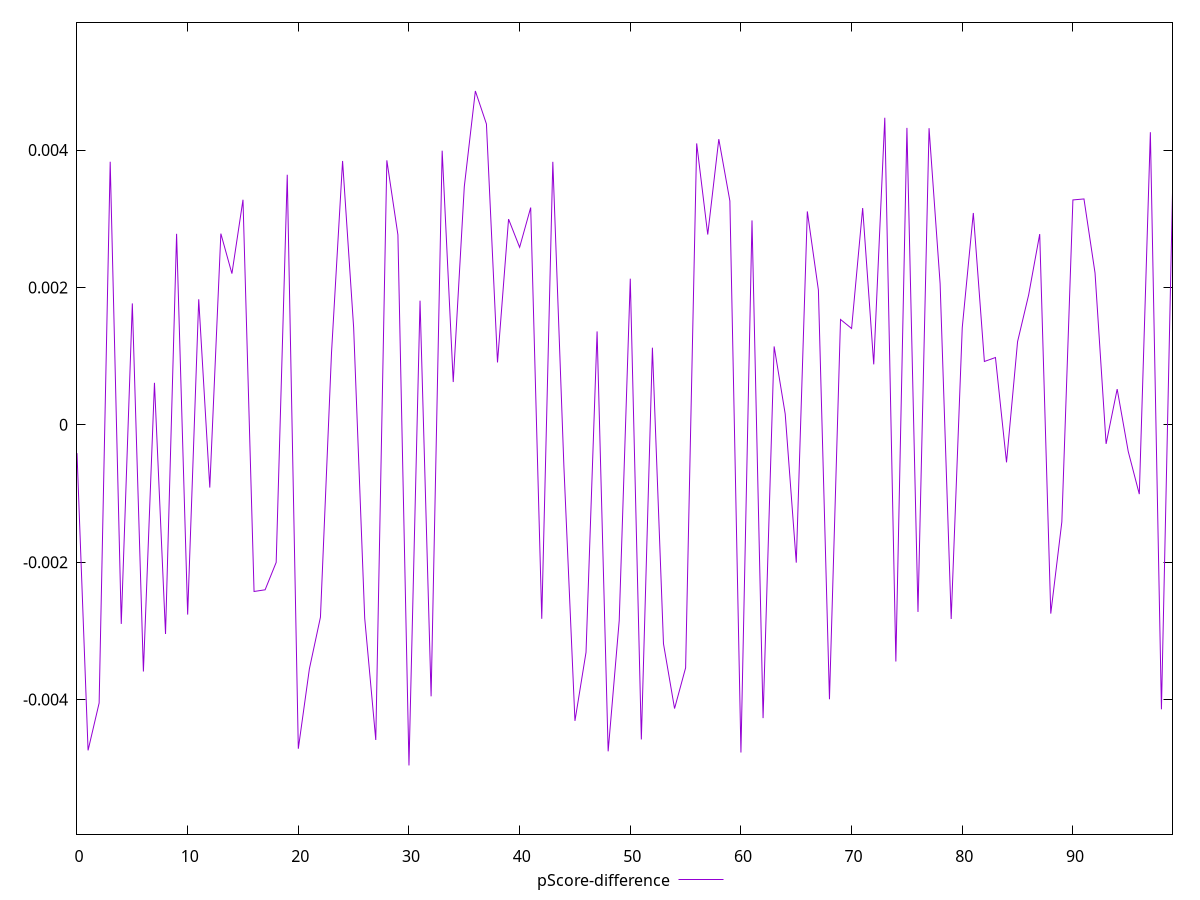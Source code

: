 reset

$pScoreDifference <<EOF
0 -0.00041247133234412203
1 -0.004739146874547018
2 -0.004049728461097635
3 0.0038294365530531227
4 -0.0028987224074248363
5 0.0017666929827777622
6 -0.003591710848406038
7 0.0006113499696221991
8 -0.0030446326447960415
9 0.0027805460819079197
10 -0.0027630226912773725
11 0.001827419205497005
12 -0.0009141454859258324
13 0.0027828527557469673
14 0.0022008295784964327
15 0.0032759858465958303
16 -0.002426346443753613
17 -0.002401854891881383
18 -0.0020028587061851066
19 0.0036400904382944965
20 -0.0047153541240054775
21 -0.0035535206499401895
22 -0.00280042360152688
23 0.001048787123756778
24 0.003840572729890912
25 0.0014144940193969724
26 -0.002815498675456829
27 -0.00458796406642803
28 0.0038497308176757006
29 0.002765026604322207
30 -0.0049585763236053015
31 0.0018069964470485145
32 -0.00395225324192916
33 0.003990461293928549
34 0.0006227537905731939
35 0.0034667847130520624
36 0.004859148070871955
37 0.004378737003458144
38 0.0009080317370233626
39 0.0029939487124958086
40 0.0025837667531971586
41 0.0031623734187835595
42 -0.0028238744772598467
43 0.0038285518345524405
44 -0.000603142529363554
45 -0.004309822655497397
46 -0.0033117200276657766
47 0.0013594688415137224
48 -0.00475331120745115
49 -0.0028495636571370664
50 0.002126889184328684
51 -0.004580041536609958
52 0.001122885993550815
53 -0.003186227180401069
54 -0.004130354315184492
55 -0.003537798494089084
56 0.004096202166122831
57 0.0027695888779414313
58 0.0041582541775258
59 0.0032583900184595116
60 -0.004770310358369834
61 0.0029753332461159854
62 -0.004270296400167739
63 0.0011407275663838368
64 0.00015810912554925505
65 -0.002006745576777269
66 0.003106106741344039
67 0.001961688126195349
68 -0.003995065935780917
69 0.00153308631621496
70 0.001402088674776869
71 0.003154973957168128
72 0.0008798602760136109
73 0.004469938685977448
74 -0.003445749320732161
75 0.00432227591519041
76 -0.00272395869969011
77 0.004317712400459195
78 0.0020544327955014374
79 -0.0028266665319340856
80 0.0014139546843624506
81 0.003083557146245197
82 0.0009217268506539478
83 0.0009795133994638938
84 -0.0005464080617717526
85 0.0012104455821566606
86 0.0018908139000212154
87 0.0027762175277636914
88 -0.0027485118262943198
89 -0.0014137009513524035
90 0.0032733335116963413
91 0.0032876995861903513
92 0.0022093992420170183
93 -0.000277791675487582
94 0.0005195361724237291
95 -0.0003882808369672919
96 -0.0010092331419995215
97 0.004259514452400692
98 -0.004142198577125389
99 0.0033773149809155356
EOF

set key outside below
set xrange [0:99]
set yrange [-0.0059585763236053016:0.005859148070871955]
set trange [-0.0059585763236053016:0.005859148070871955]
set terminal svg size 640, 500 enhanced background rgb 'white'
set output "reports/report_00032_2021-02-25T10-28-15.087Z/bootup-time/samples/astro/pScore-difference/values.svg"

plot $pScoreDifference title "pScore-difference" with line

reset
